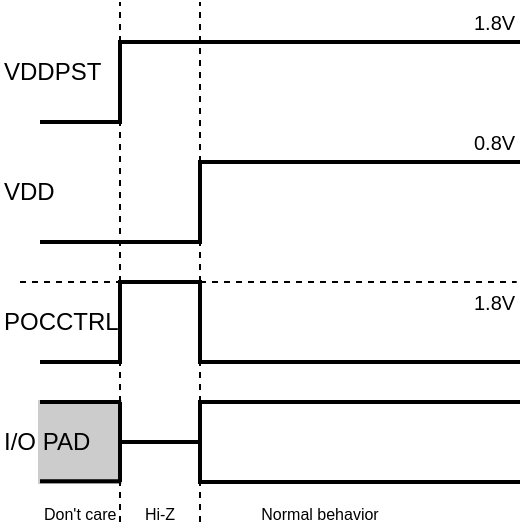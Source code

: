 <mxfile version="16.5.1" type="device"><diagram id="MoHoY9aoGNbl3KMtSwOm" name="Page-1"><mxGraphModel dx="525" dy="488" grid="1" gridSize="10" guides="1" tooltips="1" connect="1" arrows="1" fold="1" page="1" pageScale="1" pageWidth="850" pageHeight="1100" math="0" shadow="0"><root><mxCell id="0"/><mxCell id="1" parent="0"/><mxCell id="xyZrgzKxc8GNKyVjZLwE-1" value="" style="pointerEvents=1;verticalLabelPosition=bottom;shadow=0;dashed=0;align=center;html=1;verticalAlign=top;shape=mxgraph.electrical.waveforms.step_1;strokeWidth=2;" vertex="1" parent="1"><mxGeometry x="200" y="360" width="80" height="40" as="geometry"/></mxCell><mxCell id="xyZrgzKxc8GNKyVjZLwE-2" value="" style="pointerEvents=1;verticalLabelPosition=bottom;shadow=0;dashed=0;align=center;html=1;verticalAlign=top;shape=mxgraph.electrical.waveforms.step_1;strokeWidth=2;" vertex="1" parent="1"><mxGeometry x="240" y="420" width="80" height="40" as="geometry"/></mxCell><mxCell id="xyZrgzKxc8GNKyVjZLwE-3" value="" style="pointerEvents=1;verticalLabelPosition=bottom;shadow=0;dashed=0;align=center;html=1;verticalAlign=top;shape=mxgraph.electrical.waveforms.step_1;strokeWidth=2;" vertex="1" parent="1"><mxGeometry x="200" y="480" width="80" height="40" as="geometry"/></mxCell><mxCell id="xyZrgzKxc8GNKyVjZLwE-4" value="" style="pointerEvents=1;verticalLabelPosition=bottom;shadow=0;dashed=0;align=center;html=1;verticalAlign=top;shape=mxgraph.electrical.waveforms.step_1;flipV=1;strokeWidth=2;" vertex="1" parent="1"><mxGeometry x="240" y="480" width="80" height="40" as="geometry"/></mxCell><mxCell id="xyZrgzKxc8GNKyVjZLwE-5" value="" style="pointerEvents=1;verticalLabelPosition=bottom;shadow=0;dashed=0;align=center;html=1;verticalAlign=top;shape=mxgraph.electrical.waveforms.step_1;strokeWidth=2;" vertex="1" parent="1"><mxGeometry x="200" y="560" width="80" height="20" as="geometry"/></mxCell><mxCell id="xyZrgzKxc8GNKyVjZLwE-6" value="" style="pointerEvents=1;verticalLabelPosition=bottom;shadow=0;dashed=0;align=center;html=1;verticalAlign=top;shape=mxgraph.electrical.waveforms.step_1;flipV=1;strokeWidth=2;" vertex="1" parent="1"><mxGeometry x="240" y="560" width="80" height="20" as="geometry"/></mxCell><mxCell id="xyZrgzKxc8GNKyVjZLwE-7" value="" style="pointerEvents=1;verticalLabelPosition=bottom;shadow=0;dashed=0;align=center;html=1;verticalAlign=top;shape=mxgraph.electrical.waveforms.step_1;flipV=0;strokeWidth=2;" vertex="1" parent="1"><mxGeometry x="240" y="540" width="80" height="20" as="geometry"/></mxCell><mxCell id="xyZrgzKxc8GNKyVjZLwE-8" value="" style="pointerEvents=1;verticalLabelPosition=bottom;shadow=0;dashed=0;align=center;html=1;verticalAlign=top;shape=mxgraph.electrical.waveforms.step_1;flipV=0;direction=west;flipH=1;strokeWidth=2;" vertex="1" parent="1"><mxGeometry x="200" y="540" width="80" height="20" as="geometry"/></mxCell><mxCell id="xyZrgzKxc8GNKyVjZLwE-9" value="" style="endArrow=none;html=1;rounded=0;strokeWidth=2;" edge="1" parent="1"><mxGeometry width="50" height="50" relative="1" as="geometry"><mxPoint x="200" y="460" as="sourcePoint"/><mxPoint x="240" y="460" as="targetPoint"/></mxGeometry></mxCell><mxCell id="xyZrgzKxc8GNKyVjZLwE-10" value="" style="endArrow=none;html=1;rounded=0;strokeWidth=2;" edge="1" parent="1"><mxGeometry width="50" height="50" relative="1" as="geometry"><mxPoint x="280" y="360" as="sourcePoint"/><mxPoint x="440" y="360" as="targetPoint"/></mxGeometry></mxCell><mxCell id="xyZrgzKxc8GNKyVjZLwE-11" value="" style="endArrow=none;html=1;rounded=0;strokeWidth=2;" edge="1" parent="1"><mxGeometry width="50" height="50" relative="1" as="geometry"><mxPoint x="280" y="520" as="sourcePoint"/><mxPoint x="440" y="520" as="targetPoint"/></mxGeometry></mxCell><mxCell id="xyZrgzKxc8GNKyVjZLwE-12" value="" style="endArrow=none;html=1;rounded=0;strokeWidth=2;" edge="1" parent="1"><mxGeometry width="50" height="50" relative="1" as="geometry"><mxPoint x="280" y="580" as="sourcePoint"/><mxPoint x="440" y="580" as="targetPoint"/></mxGeometry></mxCell><mxCell id="xyZrgzKxc8GNKyVjZLwE-13" value="" style="endArrow=none;html=1;rounded=0;strokeWidth=2;" edge="1" parent="1"><mxGeometry width="50" height="50" relative="1" as="geometry"><mxPoint x="280" y="540" as="sourcePoint"/><mxPoint x="440" y="540" as="targetPoint"/></mxGeometry></mxCell><mxCell id="xyZrgzKxc8GNKyVjZLwE-14" value="" style="endArrow=none;html=1;rounded=0;strokeWidth=2;" edge="1" parent="1"><mxGeometry width="50" height="50" relative="1" as="geometry"><mxPoint x="280" y="420" as="sourcePoint"/><mxPoint x="440" y="420" as="targetPoint"/></mxGeometry></mxCell><mxCell id="xyZrgzKxc8GNKyVjZLwE-15" value="" style="rounded=0;whiteSpace=wrap;html=1;strokeColor=#CCCCCC;fillColor=#CCCCCC;strokeWidth=2;" vertex="1" parent="1"><mxGeometry x="200" y="540" width="40" height="40" as="geometry"/></mxCell><mxCell id="xyZrgzKxc8GNKyVjZLwE-17" value="" style="endArrow=none;html=1;rounded=0;strokeWidth=2;" edge="1" parent="1"><mxGeometry width="50" height="50" relative="1" as="geometry"><mxPoint x="200" y="540" as="sourcePoint"/><mxPoint x="240" y="540" as="targetPoint"/></mxGeometry></mxCell><mxCell id="xyZrgzKxc8GNKyVjZLwE-18" value="" style="endArrow=none;html=1;rounded=0;strokeWidth=2;" edge="1" parent="1"><mxGeometry width="50" height="50" relative="1" as="geometry"><mxPoint x="200" y="579.67" as="sourcePoint"/><mxPoint x="240" y="579.67" as="targetPoint"/></mxGeometry></mxCell><mxCell id="xyZrgzKxc8GNKyVjZLwE-19" value="" style="endArrow=none;html=1;rounded=0;entryX=1;entryY=0;entryDx=0;entryDy=0;exitX=1;exitY=1;exitDx=0;exitDy=0;strokeWidth=2;" edge="1" parent="1" source="xyZrgzKxc8GNKyVjZLwE-15" target="xyZrgzKxc8GNKyVjZLwE-15"><mxGeometry width="50" height="50" relative="1" as="geometry"><mxPoint x="240" y="579.67" as="sourcePoint"/><mxPoint x="280" y="579.67" as="targetPoint"/></mxGeometry></mxCell><mxCell id="xyZrgzKxc8GNKyVjZLwE-20" value="" style="endArrow=none;dashed=1;html=1;rounded=0;strokeWidth=1;" edge="1" parent="1"><mxGeometry width="50" height="50" relative="1" as="geometry"><mxPoint x="240" y="600" as="sourcePoint"/><mxPoint x="240" y="340" as="targetPoint"/></mxGeometry></mxCell><mxCell id="xyZrgzKxc8GNKyVjZLwE-21" value="" style="endArrow=none;dashed=1;html=1;rounded=0;strokeWidth=1;" edge="1" parent="1"><mxGeometry width="50" height="50" relative="1" as="geometry"><mxPoint x="280" y="600" as="sourcePoint"/><mxPoint x="280" y="340" as="targetPoint"/></mxGeometry></mxCell><mxCell id="xyZrgzKxc8GNKyVjZLwE-22" value="&lt;font style=&quot;font-size: 12px&quot;&gt;VDDPST&lt;/font&gt;" style="text;html=1;strokeColor=none;fillColor=none;align=left;verticalAlign=middle;whiteSpace=wrap;rounded=0;strokeWidth=2;" vertex="1" parent="1"><mxGeometry x="180" y="360" width="60" height="30" as="geometry"/></mxCell><mxCell id="xyZrgzKxc8GNKyVjZLwE-23" value="&lt;font style=&quot;font-size: 12px&quot;&gt;VDD&lt;/font&gt;" style="text;html=1;strokeColor=none;fillColor=none;align=left;verticalAlign=middle;whiteSpace=wrap;rounded=0;strokeWidth=2;" vertex="1" parent="1"><mxGeometry x="180" y="420" width="60" height="30" as="geometry"/></mxCell><mxCell id="xyZrgzKxc8GNKyVjZLwE-24" value="&lt;font style=&quot;font-size: 12px&quot;&gt;POCCTRL&lt;/font&gt;" style="text;html=1;strokeColor=none;fillColor=none;align=left;verticalAlign=middle;whiteSpace=wrap;rounded=0;strokeWidth=2;" vertex="1" parent="1"><mxGeometry x="180" y="485" width="60" height="30" as="geometry"/></mxCell><mxCell id="xyZrgzKxc8GNKyVjZLwE-25" value="&lt;font style=&quot;font-size: 12px&quot;&gt;I/O PAD&lt;/font&gt;" style="text;html=1;strokeColor=none;fillColor=none;align=left;verticalAlign=middle;whiteSpace=wrap;rounded=0;strokeWidth=2;" vertex="1" parent="1"><mxGeometry x="180" y="545" width="60" height="30" as="geometry"/></mxCell><mxCell id="xyZrgzKxc8GNKyVjZLwE-26" value="&lt;font style=&quot;font-size: 8px&quot;&gt;Don't care&lt;/font&gt;" style="text;html=1;strokeColor=none;fillColor=none;align=left;verticalAlign=middle;whiteSpace=wrap;rounded=0;strokeWidth=2;" vertex="1" parent="1"><mxGeometry x="200" y="590" width="40" height="10" as="geometry"/></mxCell><mxCell id="xyZrgzKxc8GNKyVjZLwE-27" value="&lt;font style=&quot;font-size: 8px&quot;&gt;Hi-Z&lt;/font&gt;" style="text;html=1;strokeColor=none;fillColor=none;align=center;verticalAlign=middle;whiteSpace=wrap;rounded=0;strokeWidth=2;" vertex="1" parent="1"><mxGeometry x="240" y="590" width="40" height="10" as="geometry"/></mxCell><mxCell id="xyZrgzKxc8GNKyVjZLwE-28" value="&lt;font style=&quot;font-size: 8px&quot;&gt;Normal behavior&lt;/font&gt;" style="text;html=1;strokeColor=none;fillColor=none;align=center;verticalAlign=middle;whiteSpace=wrap;rounded=0;strokeWidth=2;" vertex="1" parent="1"><mxGeometry x="300" y="590" width="80" height="10" as="geometry"/></mxCell><mxCell id="xyZrgzKxc8GNKyVjZLwE-29" value="&lt;font style=&quot;font-size: 10px&quot;&gt;1.8V&lt;/font&gt;" style="text;html=1;strokeColor=none;fillColor=none;align=left;verticalAlign=middle;whiteSpace=wrap;rounded=0;strokeWidth=2;" vertex="1" parent="1"><mxGeometry x="415" y="340" width="20" height="20" as="geometry"/></mxCell><mxCell id="xyZrgzKxc8GNKyVjZLwE-30" value="&lt;font style=&quot;font-size: 10px&quot;&gt;0.8V&lt;/font&gt;" style="text;html=1;strokeColor=none;fillColor=none;align=left;verticalAlign=middle;whiteSpace=wrap;rounded=0;strokeWidth=2;" vertex="1" parent="1"><mxGeometry x="415" y="400" width="20" height="20" as="geometry"/></mxCell><mxCell id="xyZrgzKxc8GNKyVjZLwE-31" value="&lt;font style=&quot;font-size: 10px&quot;&gt;1.8V&lt;/font&gt;" style="text;html=1;strokeColor=none;fillColor=none;align=left;verticalAlign=middle;whiteSpace=wrap;rounded=0;strokeWidth=2;" vertex="1" parent="1"><mxGeometry x="415" y="480" width="20" height="20" as="geometry"/></mxCell><mxCell id="xyZrgzKxc8GNKyVjZLwE-32" value="" style="endArrow=none;dashed=1;html=1;rounded=0;entryX=1.167;entryY=0.052;entryDx=0;entryDy=0;entryPerimeter=0;strokeWidth=1;" edge="1" parent="1"><mxGeometry width="50" height="50" relative="1" as="geometry"><mxPoint x="190" y="480" as="sourcePoint"/><mxPoint x="438.34" y="480.04" as="targetPoint"/></mxGeometry></mxCell></root></mxGraphModel></diagram></mxfile>